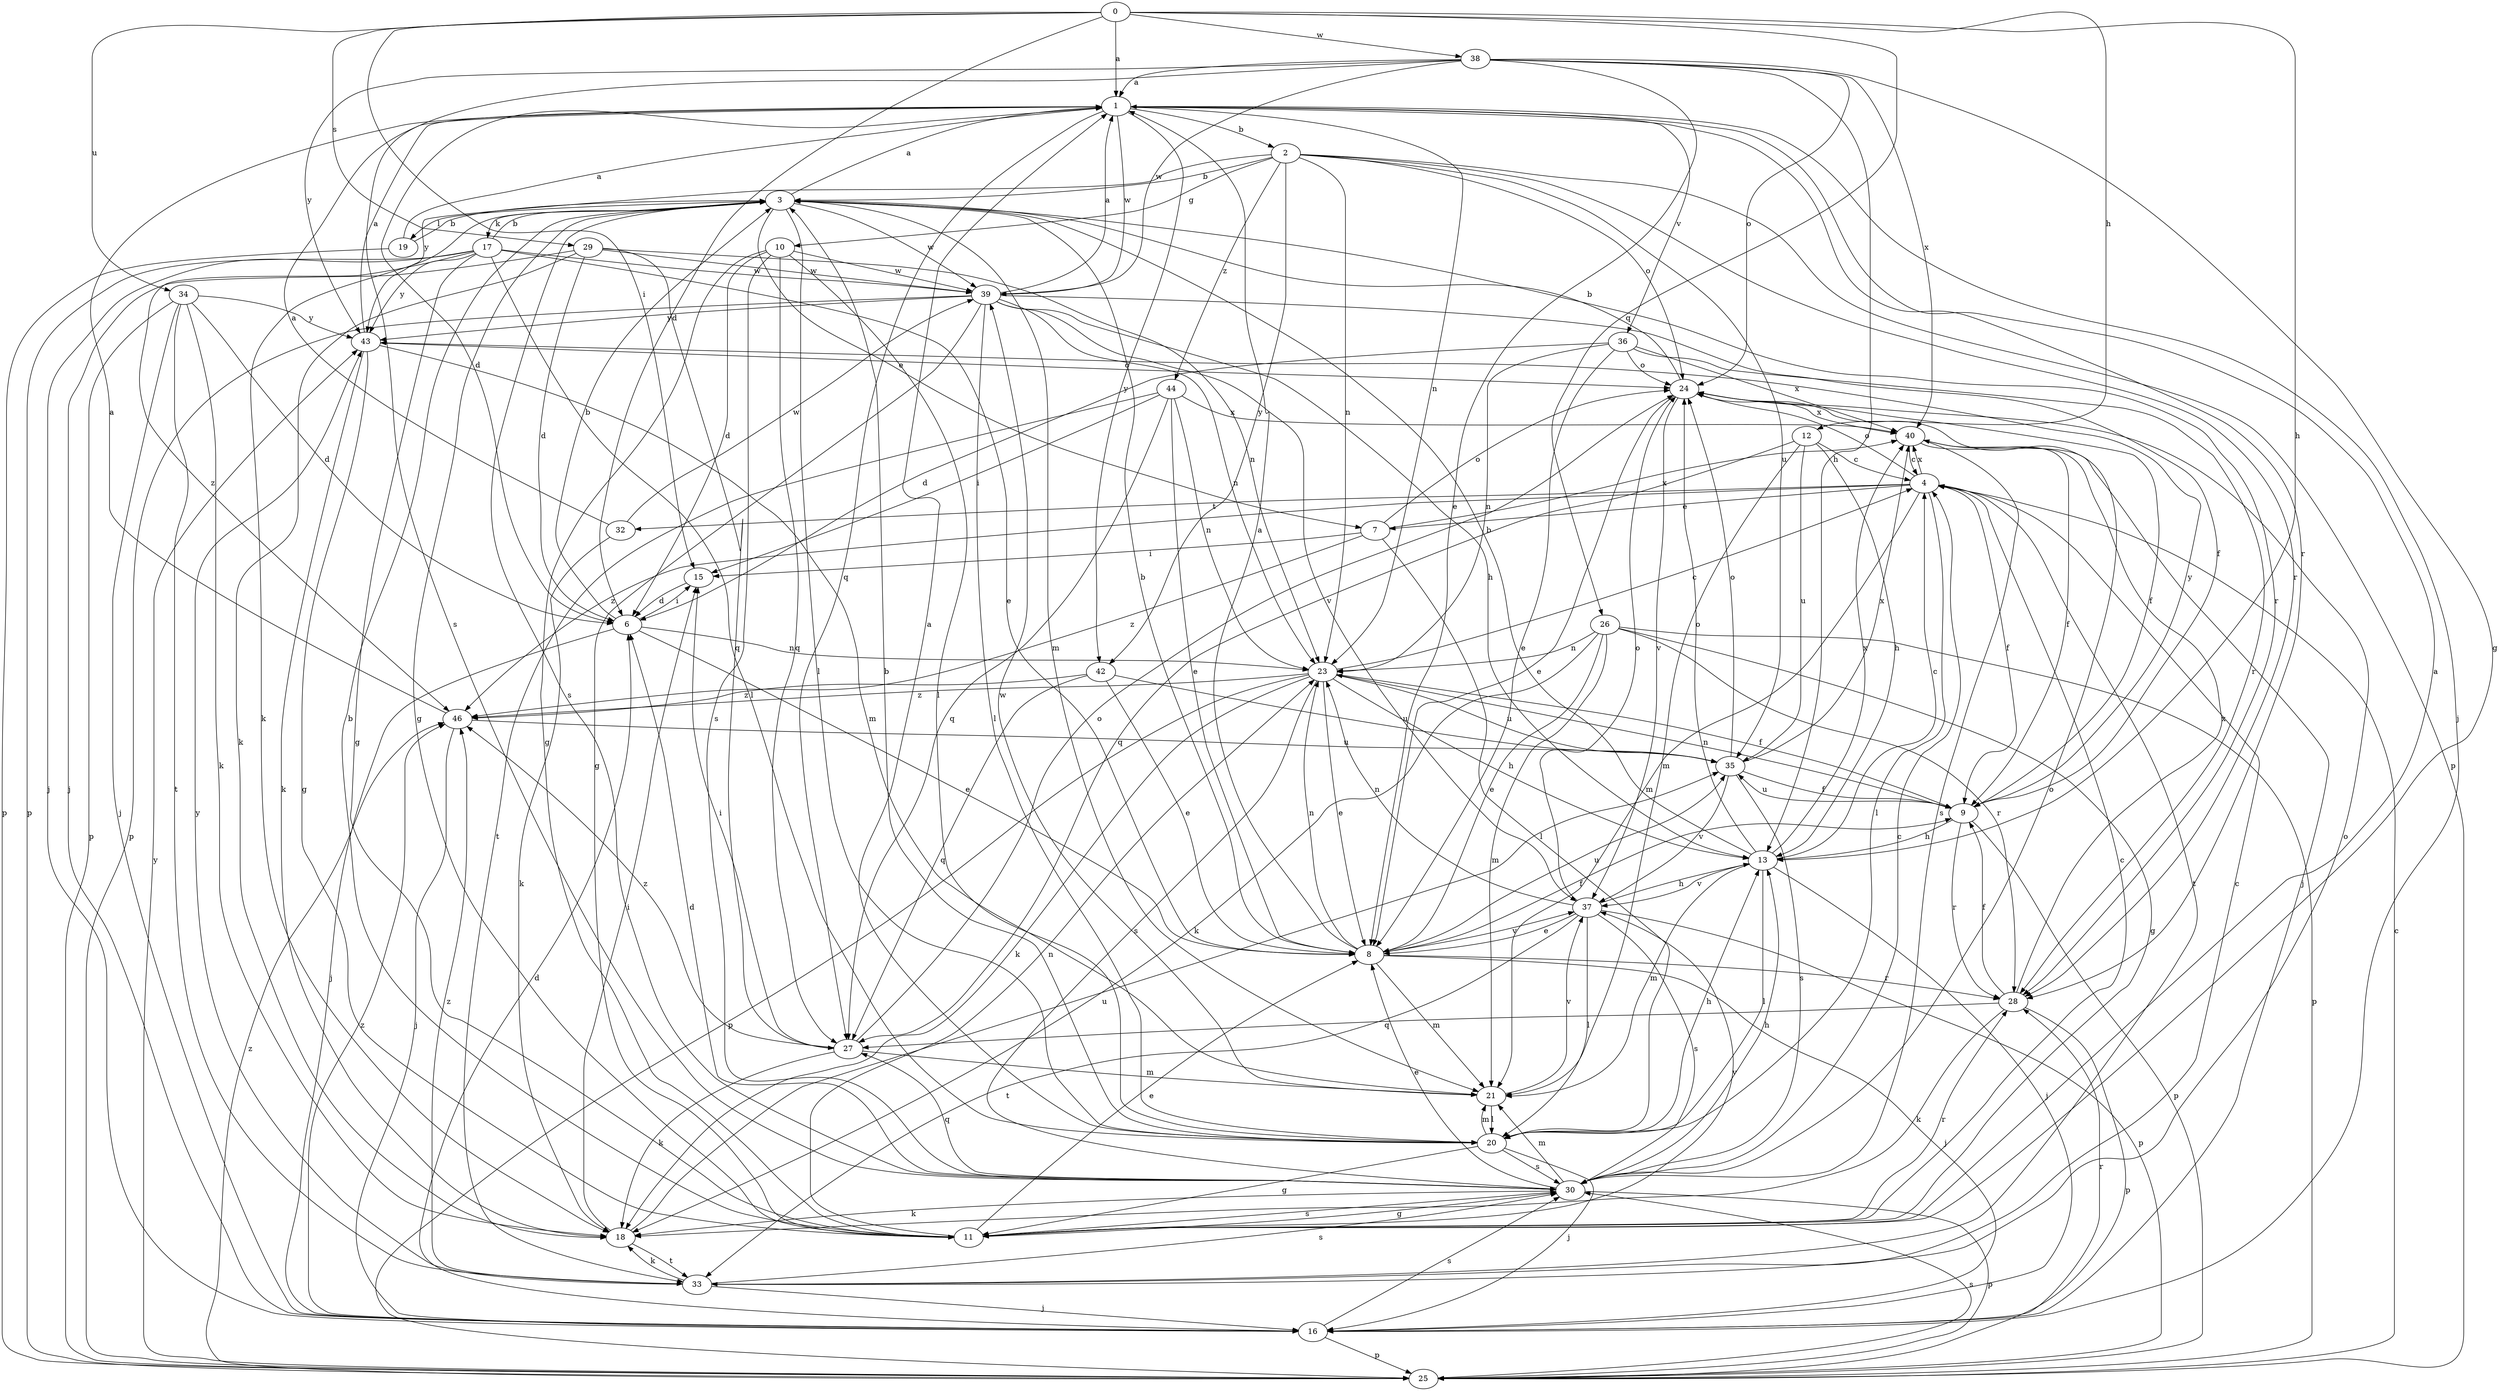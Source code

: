 strict digraph  {
0;
1;
2;
3;
4;
6;
7;
8;
9;
10;
11;
12;
13;
15;
16;
17;
18;
19;
20;
21;
23;
24;
25;
26;
27;
28;
29;
30;
32;
33;
34;
35;
36;
37;
38;
39;
40;
42;
43;
44;
46;
0 -> 1  [label=a];
0 -> 6  [label=d];
0 -> 12  [label=h];
0 -> 13  [label=h];
0 -> 15  [label=i];
0 -> 26  [label=q];
0 -> 29  [label=s];
0 -> 34  [label=u];
0 -> 38  [label=w];
1 -> 2  [label=b];
1 -> 6  [label=d];
1 -> 16  [label=j];
1 -> 23  [label=n];
1 -> 27  [label=q];
1 -> 28  [label=r];
1 -> 36  [label=v];
1 -> 39  [label=w];
1 -> 42  [label=y];
2 -> 3  [label=b];
2 -> 10  [label=g];
2 -> 23  [label=n];
2 -> 24  [label=o];
2 -> 25  [label=p];
2 -> 28  [label=r];
2 -> 35  [label=u];
2 -> 42  [label=y];
2 -> 43  [label=y];
2 -> 44  [label=z];
3 -> 1  [label=a];
3 -> 7  [label=e];
3 -> 11  [label=g];
3 -> 17  [label=k];
3 -> 18  [label=k];
3 -> 19  [label=l];
3 -> 20  [label=l];
3 -> 21  [label=m];
3 -> 28  [label=r];
3 -> 30  [label=s];
3 -> 39  [label=w];
4 -> 7  [label=e];
4 -> 9  [label=f];
4 -> 20  [label=l];
4 -> 21  [label=m];
4 -> 24  [label=o];
4 -> 32  [label=t];
4 -> 33  [label=t];
4 -> 40  [label=x];
4 -> 46  [label=z];
6 -> 3  [label=b];
6 -> 8  [label=e];
6 -> 15  [label=i];
6 -> 16  [label=j];
6 -> 23  [label=n];
7 -> 15  [label=i];
7 -> 20  [label=l];
7 -> 24  [label=o];
7 -> 40  [label=x];
7 -> 46  [label=z];
8 -> 1  [label=a];
8 -> 3  [label=b];
8 -> 9  [label=f];
8 -> 16  [label=j];
8 -> 21  [label=m];
8 -> 23  [label=n];
8 -> 28  [label=r];
8 -> 35  [label=u];
8 -> 37  [label=v];
9 -> 13  [label=h];
9 -> 23  [label=n];
9 -> 25  [label=p];
9 -> 28  [label=r];
9 -> 35  [label=u];
9 -> 43  [label=y];
10 -> 6  [label=d];
10 -> 11  [label=g];
10 -> 20  [label=l];
10 -> 27  [label=q];
10 -> 30  [label=s];
10 -> 39  [label=w];
11 -> 1  [label=a];
11 -> 3  [label=b];
11 -> 4  [label=c];
11 -> 8  [label=e];
11 -> 23  [label=n];
11 -> 28  [label=r];
11 -> 30  [label=s];
11 -> 37  [label=v];
12 -> 4  [label=c];
12 -> 13  [label=h];
12 -> 21  [label=m];
12 -> 27  [label=q];
12 -> 35  [label=u];
13 -> 3  [label=b];
13 -> 4  [label=c];
13 -> 16  [label=j];
13 -> 20  [label=l];
13 -> 21  [label=m];
13 -> 24  [label=o];
13 -> 37  [label=v];
13 -> 40  [label=x];
15 -> 6  [label=d];
16 -> 6  [label=d];
16 -> 25  [label=p];
16 -> 28  [label=r];
16 -> 30  [label=s];
16 -> 46  [label=z];
17 -> 3  [label=b];
17 -> 8  [label=e];
17 -> 11  [label=g];
17 -> 16  [label=j];
17 -> 20  [label=l];
17 -> 25  [label=p];
17 -> 39  [label=w];
17 -> 43  [label=y];
17 -> 46  [label=z];
18 -> 15  [label=i];
18 -> 33  [label=t];
18 -> 35  [label=u];
19 -> 1  [label=a];
19 -> 3  [label=b];
19 -> 25  [label=p];
20 -> 1  [label=a];
20 -> 3  [label=b];
20 -> 11  [label=g];
20 -> 13  [label=h];
20 -> 16  [label=j];
20 -> 21  [label=m];
20 -> 30  [label=s];
21 -> 20  [label=l];
21 -> 37  [label=v];
21 -> 39  [label=w];
23 -> 4  [label=c];
23 -> 8  [label=e];
23 -> 9  [label=f];
23 -> 13  [label=h];
23 -> 18  [label=k];
23 -> 25  [label=p];
23 -> 30  [label=s];
23 -> 35  [label=u];
23 -> 46  [label=z];
24 -> 3  [label=b];
24 -> 8  [label=e];
24 -> 9  [label=f];
24 -> 37  [label=v];
24 -> 40  [label=x];
25 -> 4  [label=c];
25 -> 30  [label=s];
25 -> 43  [label=y];
25 -> 46  [label=z];
26 -> 8  [label=e];
26 -> 11  [label=g];
26 -> 18  [label=k];
26 -> 21  [label=m];
26 -> 23  [label=n];
26 -> 25  [label=p];
26 -> 28  [label=r];
27 -> 15  [label=i];
27 -> 18  [label=k];
27 -> 21  [label=m];
27 -> 24  [label=o];
27 -> 46  [label=z];
28 -> 9  [label=f];
28 -> 18  [label=k];
28 -> 25  [label=p];
28 -> 27  [label=q];
28 -> 40  [label=x];
29 -> 6  [label=d];
29 -> 16  [label=j];
29 -> 18  [label=k];
29 -> 23  [label=n];
29 -> 27  [label=q];
29 -> 39  [label=w];
30 -> 4  [label=c];
30 -> 6  [label=d];
30 -> 8  [label=e];
30 -> 11  [label=g];
30 -> 13  [label=h];
30 -> 18  [label=k];
30 -> 21  [label=m];
30 -> 24  [label=o];
30 -> 25  [label=p];
30 -> 27  [label=q];
32 -> 1  [label=a];
32 -> 18  [label=k];
32 -> 39  [label=w];
33 -> 4  [label=c];
33 -> 16  [label=j];
33 -> 18  [label=k];
33 -> 24  [label=o];
33 -> 30  [label=s];
33 -> 43  [label=y];
33 -> 46  [label=z];
34 -> 6  [label=d];
34 -> 16  [label=j];
34 -> 18  [label=k];
34 -> 25  [label=p];
34 -> 33  [label=t];
34 -> 43  [label=y];
35 -> 9  [label=f];
35 -> 24  [label=o];
35 -> 30  [label=s];
35 -> 37  [label=v];
35 -> 40  [label=x];
36 -> 6  [label=d];
36 -> 8  [label=e];
36 -> 23  [label=n];
36 -> 24  [label=o];
36 -> 28  [label=r];
36 -> 40  [label=x];
37 -> 8  [label=e];
37 -> 13  [label=h];
37 -> 20  [label=l];
37 -> 23  [label=n];
37 -> 24  [label=o];
37 -> 25  [label=p];
37 -> 30  [label=s];
37 -> 33  [label=t];
38 -> 1  [label=a];
38 -> 8  [label=e];
38 -> 11  [label=g];
38 -> 13  [label=h];
38 -> 24  [label=o];
38 -> 30  [label=s];
38 -> 39  [label=w];
38 -> 40  [label=x];
38 -> 43  [label=y];
39 -> 1  [label=a];
39 -> 9  [label=f];
39 -> 11  [label=g];
39 -> 13  [label=h];
39 -> 20  [label=l];
39 -> 23  [label=n];
39 -> 25  [label=p];
39 -> 37  [label=v];
39 -> 43  [label=y];
40 -> 4  [label=c];
40 -> 9  [label=f];
40 -> 16  [label=j];
40 -> 30  [label=s];
42 -> 8  [label=e];
42 -> 27  [label=q];
42 -> 35  [label=u];
42 -> 46  [label=z];
43 -> 1  [label=a];
43 -> 11  [label=g];
43 -> 18  [label=k];
43 -> 21  [label=m];
43 -> 24  [label=o];
44 -> 8  [label=e];
44 -> 15  [label=i];
44 -> 23  [label=n];
44 -> 27  [label=q];
44 -> 33  [label=t];
44 -> 40  [label=x];
46 -> 1  [label=a];
46 -> 16  [label=j];
46 -> 35  [label=u];
}
